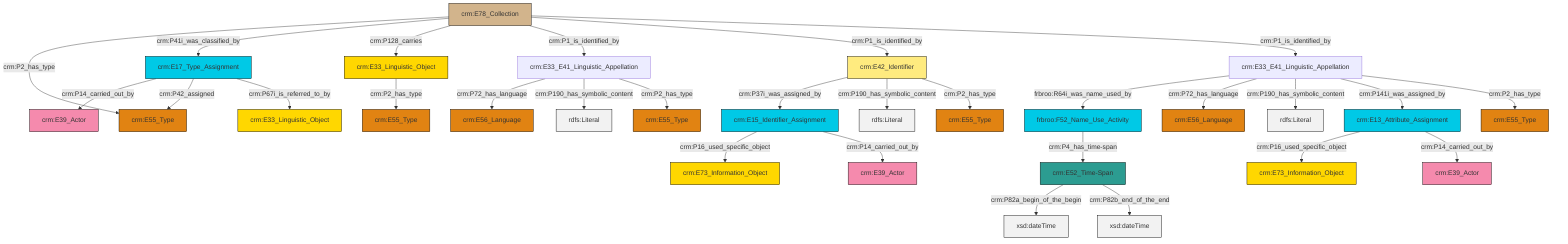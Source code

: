 graph TD
classDef Literal fill:#f2f2f2,stroke:#000000;
classDef CRM_Entity fill:#FFFFFF,stroke:#000000;
classDef Temporal_Entity fill:#00C9E6, stroke:#000000;
classDef Type fill:#E18312, stroke:#000000;
classDef Time-Span fill:#2C9C91, stroke:#000000;
classDef Appellation fill:#FFEB7F, stroke:#000000;
classDef Place fill:#008836, stroke:#000000;
classDef Persistent_Item fill:#B266B2, stroke:#000000;
classDef Conceptual_Object fill:#FFD700, stroke:#000000;
classDef Physical_Thing fill:#D2B48C, stroke:#000000;
classDef Actor fill:#f58aad, stroke:#000000;
classDef PC_Classes fill:#4ce600, stroke:#000000;
classDef Multi fill:#cccccc,stroke:#000000;

4["crm:E17_Type_Assignment"]:::Temporal_Entity -->|crm:P14_carried_out_by| 5["crm:E39_Actor"]:::Actor
8["crm:E52_Time-Span"]:::Time-Span -->|crm:P82a_begin_of_the_begin| 9[xsd:dateTime]:::Literal
10["crm:E33_E41_Linguistic_Appellation"]:::Default -->|frbroo:R64i_was_name_used_by| 11["frbroo:F52_Name_Use_Activity"]:::Temporal_Entity
4["crm:E17_Type_Assignment"]:::Temporal_Entity -->|crm:P42_assigned| 16["crm:E55_Type"]:::Type
10["crm:E33_E41_Linguistic_Appellation"]:::Default -->|crm:P72_has_language| 17["crm:E56_Language"]:::Type
8["crm:E52_Time-Span"]:::Time-Span -->|crm:P82b_end_of_the_end| 18[xsd:dateTime]:::Literal
19["crm:E78_Collection"]:::Physical_Thing -->|crm:P2_has_type| 16["crm:E55_Type"]:::Type
11["frbroo:F52_Name_Use_Activity"]:::Temporal_Entity -->|crm:P4_has_time-span| 8["crm:E52_Time-Span"]:::Time-Span
4["crm:E17_Type_Assignment"]:::Temporal_Entity -->|crm:P67i_is_referred_to_by| 0["crm:E33_Linguistic_Object"]:::Conceptual_Object
19["crm:E78_Collection"]:::Physical_Thing -->|crm:P41i_was_classified_by| 4["crm:E17_Type_Assignment"]:::Temporal_Entity
10["crm:E33_E41_Linguistic_Appellation"]:::Default -->|crm:P190_has_symbolic_content| 21[rdfs:Literal]:::Literal
29["crm:E42_Identifier"]:::Appellation -->|crm:P37i_was_assigned_by| 30["crm:E15_Identifier_Assignment"]:::Temporal_Entity
19["crm:E78_Collection"]:::Physical_Thing -->|crm:P128_carries| 31["crm:E33_Linguistic_Object"]:::Conceptual_Object
30["crm:E15_Identifier_Assignment"]:::Temporal_Entity -->|crm:P16_used_specific_object| 34["crm:E73_Information_Object"]:::Conceptual_Object
6["crm:E13_Attribute_Assignment"]:::Temporal_Entity -->|crm:P16_used_specific_object| 35["crm:E73_Information_Object"]:::Conceptual_Object
38["crm:E33_E41_Linguistic_Appellation"]:::Default -->|crm:P72_has_language| 2["crm:E56_Language"]:::Type
19["crm:E78_Collection"]:::Physical_Thing -->|crm:P1_is_identified_by| 38["crm:E33_E41_Linguistic_Appellation"]:::Default
10["crm:E33_E41_Linguistic_Appellation"]:::Default -->|crm:P141i_was_assigned_by| 6["crm:E13_Attribute_Assignment"]:::Temporal_Entity
38["crm:E33_E41_Linguistic_Appellation"]:::Default -->|crm:P190_has_symbolic_content| 39[rdfs:Literal]:::Literal
10["crm:E33_E41_Linguistic_Appellation"]:::Default -->|crm:P2_has_type| 27["crm:E55_Type"]:::Type
38["crm:E33_E41_Linguistic_Appellation"]:::Default -->|crm:P2_has_type| 23["crm:E55_Type"]:::Type
19["crm:E78_Collection"]:::Physical_Thing -->|crm:P1_is_identified_by| 29["crm:E42_Identifier"]:::Appellation
29["crm:E42_Identifier"]:::Appellation -->|crm:P190_has_symbolic_content| 45[rdfs:Literal]:::Literal
29["crm:E42_Identifier"]:::Appellation -->|crm:P2_has_type| 12["crm:E55_Type"]:::Type
31["crm:E33_Linguistic_Object"]:::Conceptual_Object -->|crm:P2_has_type| 25["crm:E55_Type"]:::Type
19["crm:E78_Collection"]:::Physical_Thing -->|crm:P1_is_identified_by| 10["crm:E33_E41_Linguistic_Appellation"]:::Default
30["crm:E15_Identifier_Assignment"]:::Temporal_Entity -->|crm:P14_carried_out_by| 32["crm:E39_Actor"]:::Actor
6["crm:E13_Attribute_Assignment"]:::Temporal_Entity -->|crm:P14_carried_out_by| 14["crm:E39_Actor"]:::Actor